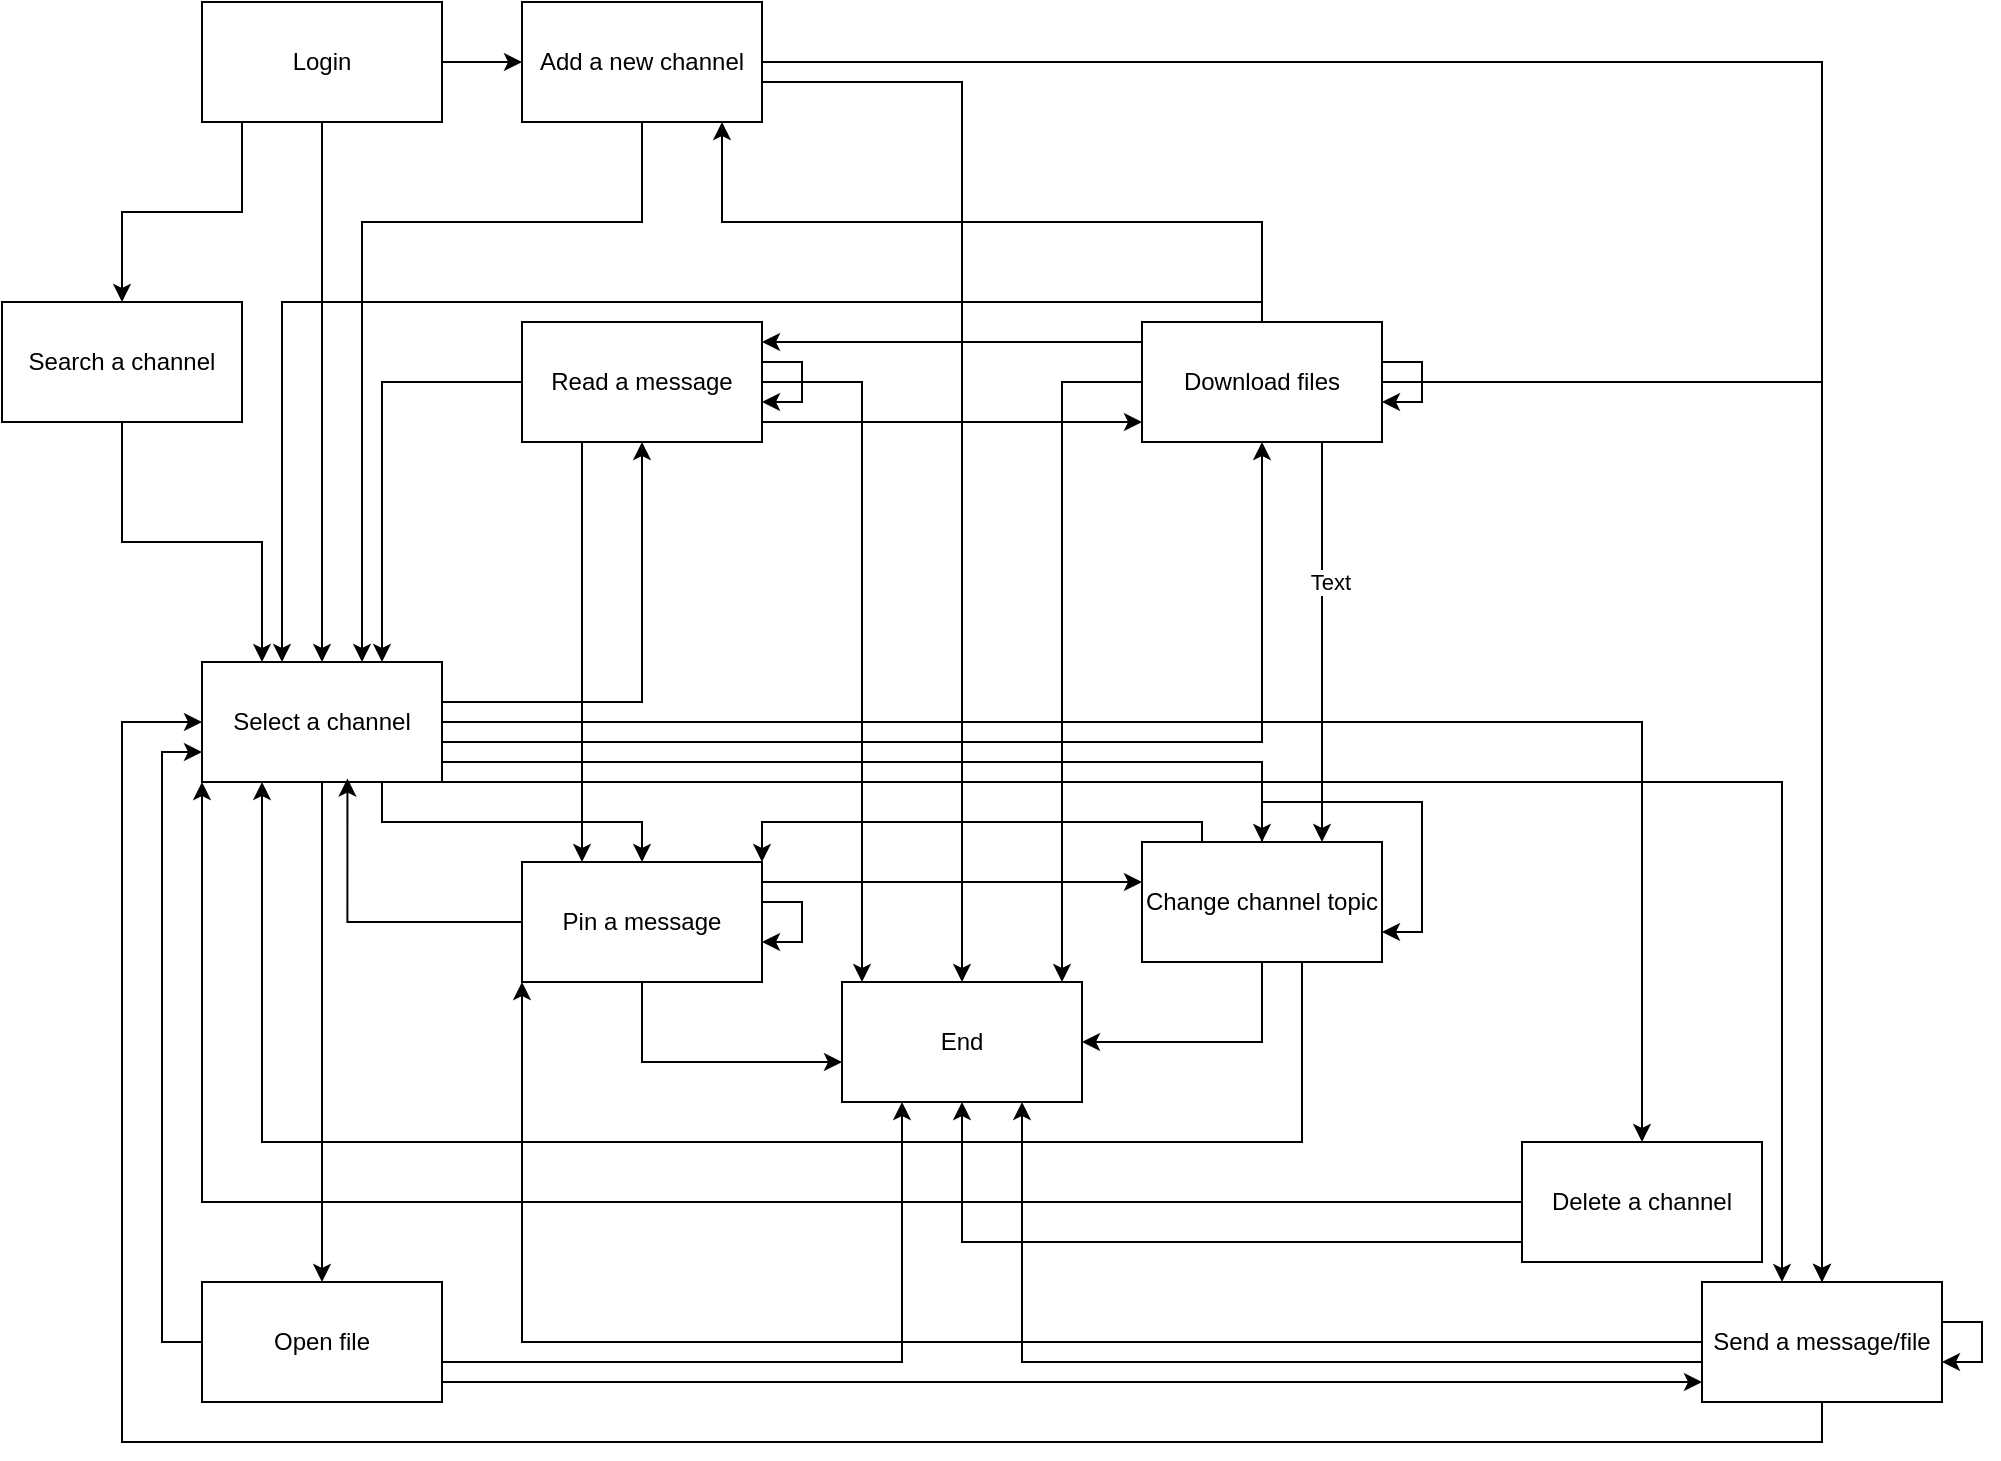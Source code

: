 <mxfile version="22.1.3" type="github">
  <diagram name="Page-1" id="IUICJ4abyswfcAE5CkRX">
    <mxGraphModel dx="1526" dy="430" grid="1" gridSize="10" guides="1" tooltips="1" connect="1" arrows="1" fold="1" page="1" pageScale="1" pageWidth="850" pageHeight="1100" math="0" shadow="0">
      <root>
        <mxCell id="0" />
        <mxCell id="1" parent="0" />
        <mxCell id="oSj_Bxfb-G65IRj9xR7D-7" style="edgeStyle=orthogonalEdgeStyle;rounded=0;orthogonalLoop=1;jettySize=auto;html=1;entryX=0;entryY=0.5;entryDx=0;entryDy=0;" parent="1" source="oSj_Bxfb-G65IRj9xR7D-1" target="oSj_Bxfb-G65IRj9xR7D-2" edge="1">
          <mxGeometry relative="1" as="geometry" />
        </mxCell>
        <mxCell id="oSj_Bxfb-G65IRj9xR7D-14" style="edgeStyle=orthogonalEdgeStyle;rounded=0;orthogonalLoop=1;jettySize=auto;html=1;" parent="1" source="oSj_Bxfb-G65IRj9xR7D-1" target="oSj_Bxfb-G65IRj9xR7D-9" edge="1">
          <mxGeometry relative="1" as="geometry">
            <Array as="points">
              <mxPoint x="110" y="405" />
              <mxPoint x="50" y="405" />
            </Array>
          </mxGeometry>
        </mxCell>
        <mxCell id="oSj_Bxfb-G65IRj9xR7D-17" style="edgeStyle=orthogonalEdgeStyle;rounded=0;orthogonalLoop=1;jettySize=auto;html=1;" parent="1" source="oSj_Bxfb-G65IRj9xR7D-1" target="oSj_Bxfb-G65IRj9xR7D-12" edge="1">
          <mxGeometry relative="1" as="geometry" />
        </mxCell>
        <mxCell id="oSj_Bxfb-G65IRj9xR7D-1" value="Login" style="rounded=0;whiteSpace=wrap;html=1;" parent="1" vertex="1">
          <mxGeometry x="90" y="300" width="120" height="60" as="geometry" />
        </mxCell>
        <mxCell id="oSj_Bxfb-G65IRj9xR7D-11" style="edgeStyle=orthogonalEdgeStyle;rounded=0;orthogonalLoop=1;jettySize=auto;html=1;" parent="1" source="oSj_Bxfb-G65IRj9xR7D-2" target="oSj_Bxfb-G65IRj9xR7D-3" edge="1">
          <mxGeometry relative="1" as="geometry" />
        </mxCell>
        <mxCell id="9ImhwKFZS01UdK5u9Hjt-4" style="edgeStyle=orthogonalEdgeStyle;rounded=0;orthogonalLoop=1;jettySize=auto;html=1;" edge="1" parent="1" source="oSj_Bxfb-G65IRj9xR7D-2" target="oSj_Bxfb-G65IRj9xR7D-27">
          <mxGeometry relative="1" as="geometry">
            <Array as="points">
              <mxPoint x="470" y="340" />
            </Array>
          </mxGeometry>
        </mxCell>
        <mxCell id="9ImhwKFZS01UdK5u9Hjt-6" style="edgeStyle=orthogonalEdgeStyle;rounded=0;orthogonalLoop=1;jettySize=auto;html=1;" edge="1" parent="1" source="oSj_Bxfb-G65IRj9xR7D-2" target="oSj_Bxfb-G65IRj9xR7D-12">
          <mxGeometry relative="1" as="geometry">
            <Array as="points">
              <mxPoint x="310" y="410" />
              <mxPoint x="170" y="410" />
            </Array>
          </mxGeometry>
        </mxCell>
        <mxCell id="oSj_Bxfb-G65IRj9xR7D-2" value="Add a new channel" style="rounded=0;whiteSpace=wrap;html=1;" parent="1" vertex="1">
          <mxGeometry x="250" y="300" width="120" height="60" as="geometry" />
        </mxCell>
        <mxCell id="oSj_Bxfb-G65IRj9xR7D-32" style="edgeStyle=orthogonalEdgeStyle;rounded=0;orthogonalLoop=1;jettySize=auto;html=1;entryX=0.75;entryY=1;entryDx=0;entryDy=0;" parent="1" source="oSj_Bxfb-G65IRj9xR7D-3" target="oSj_Bxfb-G65IRj9xR7D-27" edge="1">
          <mxGeometry relative="1" as="geometry">
            <Array as="points">
              <mxPoint x="500" y="980" />
            </Array>
          </mxGeometry>
        </mxCell>
        <mxCell id="9ImhwKFZS01UdK5u9Hjt-11" style="edgeStyle=orthogonalEdgeStyle;rounded=0;orthogonalLoop=1;jettySize=auto;html=1;entryX=0;entryY=0.5;entryDx=0;entryDy=0;" edge="1" parent="1" source="oSj_Bxfb-G65IRj9xR7D-3" target="oSj_Bxfb-G65IRj9xR7D-12">
          <mxGeometry relative="1" as="geometry">
            <Array as="points">
              <mxPoint x="900" y="1020" />
              <mxPoint x="50" y="1020" />
              <mxPoint x="50" y="660" />
            </Array>
          </mxGeometry>
        </mxCell>
        <mxCell id="9ImhwKFZS01UdK5u9Hjt-18" style="edgeStyle=orthogonalEdgeStyle;rounded=0;orthogonalLoop=1;jettySize=auto;html=1;entryX=0;entryY=1;entryDx=0;entryDy=0;" edge="1" parent="1" source="oSj_Bxfb-G65IRj9xR7D-3" target="oSj_Bxfb-G65IRj9xR7D-25">
          <mxGeometry relative="1" as="geometry" />
        </mxCell>
        <mxCell id="oSj_Bxfb-G65IRj9xR7D-3" value="Send a message/file" style="rounded=0;whiteSpace=wrap;html=1;" parent="1" vertex="1">
          <mxGeometry x="840" y="940" width="120" height="60" as="geometry" />
        </mxCell>
        <mxCell id="oSj_Bxfb-G65IRj9xR7D-49" style="edgeStyle=orthogonalEdgeStyle;rounded=0;orthogonalLoop=1;jettySize=auto;html=1;" parent="1" source="oSj_Bxfb-G65IRj9xR7D-9" target="oSj_Bxfb-G65IRj9xR7D-12" edge="1">
          <mxGeometry relative="1" as="geometry">
            <Array as="points">
              <mxPoint x="50" y="570" />
              <mxPoint x="120" y="570" />
            </Array>
          </mxGeometry>
        </mxCell>
        <mxCell id="oSj_Bxfb-G65IRj9xR7D-9" value="Search a channel" style="rounded=0;whiteSpace=wrap;html=1;" parent="1" vertex="1">
          <mxGeometry x="-10" y="450" width="120" height="60" as="geometry" />
        </mxCell>
        <mxCell id="oSj_Bxfb-G65IRj9xR7D-30" style="edgeStyle=orthogonalEdgeStyle;rounded=0;orthogonalLoop=1;jettySize=auto;html=1;" parent="1" source="oSj_Bxfb-G65IRj9xR7D-10" target="oSj_Bxfb-G65IRj9xR7D-27" edge="1">
          <mxGeometry relative="1" as="geometry">
            <Array as="points">
              <mxPoint x="470" y="920" />
            </Array>
          </mxGeometry>
        </mxCell>
        <mxCell id="9ImhwKFZS01UdK5u9Hjt-1" style="edgeStyle=orthogonalEdgeStyle;rounded=0;orthogonalLoop=1;jettySize=auto;html=1;entryX=0;entryY=1;entryDx=0;entryDy=0;" edge="1" parent="1" source="oSj_Bxfb-G65IRj9xR7D-10" target="oSj_Bxfb-G65IRj9xR7D-12">
          <mxGeometry relative="1" as="geometry" />
        </mxCell>
        <mxCell id="oSj_Bxfb-G65IRj9xR7D-10" value="Delete a channel" style="rounded=0;whiteSpace=wrap;html=1;" parent="1" vertex="1">
          <mxGeometry x="750" y="870" width="120" height="60" as="geometry" />
        </mxCell>
        <mxCell id="oSj_Bxfb-G65IRj9xR7D-16" style="edgeStyle=orthogonalEdgeStyle;rounded=0;orthogonalLoop=1;jettySize=auto;html=1;" parent="1" source="oSj_Bxfb-G65IRj9xR7D-12" target="oSj_Bxfb-G65IRj9xR7D-3" edge="1">
          <mxGeometry relative="1" as="geometry">
            <Array as="points">
              <mxPoint x="880" y="690" />
            </Array>
          </mxGeometry>
        </mxCell>
        <mxCell id="oSj_Bxfb-G65IRj9xR7D-19" style="edgeStyle=orthogonalEdgeStyle;rounded=0;orthogonalLoop=1;jettySize=auto;html=1;" parent="1" source="oSj_Bxfb-G65IRj9xR7D-12" target="oSj_Bxfb-G65IRj9xR7D-10" edge="1">
          <mxGeometry relative="1" as="geometry" />
        </mxCell>
        <mxCell id="oSj_Bxfb-G65IRj9xR7D-22" style="edgeStyle=orthogonalEdgeStyle;rounded=0;orthogonalLoop=1;jettySize=auto;html=1;" parent="1" source="oSj_Bxfb-G65IRj9xR7D-12" target="oSj_Bxfb-G65IRj9xR7D-21" edge="1">
          <mxGeometry relative="1" as="geometry">
            <Array as="points">
              <mxPoint x="620" y="680" />
            </Array>
          </mxGeometry>
        </mxCell>
        <mxCell id="oSj_Bxfb-G65IRj9xR7D-24" style="edgeStyle=orthogonalEdgeStyle;rounded=0;orthogonalLoop=1;jettySize=auto;html=1;" parent="1" source="oSj_Bxfb-G65IRj9xR7D-12" target="oSj_Bxfb-G65IRj9xR7D-23" edge="1">
          <mxGeometry relative="1" as="geometry">
            <Array as="points">
              <mxPoint x="620" y="670" />
            </Array>
          </mxGeometry>
        </mxCell>
        <mxCell id="oSj_Bxfb-G65IRj9xR7D-26" style="edgeStyle=orthogonalEdgeStyle;rounded=0;orthogonalLoop=1;jettySize=auto;html=1;" parent="1" source="oSj_Bxfb-G65IRj9xR7D-12" target="oSj_Bxfb-G65IRj9xR7D-25" edge="1">
          <mxGeometry relative="1" as="geometry">
            <Array as="points">
              <mxPoint x="180" y="710" />
              <mxPoint x="310" y="710" />
            </Array>
          </mxGeometry>
        </mxCell>
        <mxCell id="oSj_Bxfb-G65IRj9xR7D-36" style="edgeStyle=orthogonalEdgeStyle;rounded=0;orthogonalLoop=1;jettySize=auto;html=1;" parent="1" source="oSj_Bxfb-G65IRj9xR7D-12" target="oSj_Bxfb-G65IRj9xR7D-35" edge="1">
          <mxGeometry relative="1" as="geometry" />
        </mxCell>
        <mxCell id="oSj_Bxfb-G65IRj9xR7D-42" style="edgeStyle=orthogonalEdgeStyle;rounded=0;orthogonalLoop=1;jettySize=auto;html=1;" parent="1" source="oSj_Bxfb-G65IRj9xR7D-12" target="oSj_Bxfb-G65IRj9xR7D-41" edge="1">
          <mxGeometry relative="1" as="geometry">
            <Array as="points">
              <mxPoint x="310" y="650" />
            </Array>
          </mxGeometry>
        </mxCell>
        <mxCell id="oSj_Bxfb-G65IRj9xR7D-12" value="Select a channel" style="rounded=0;whiteSpace=wrap;html=1;" parent="1" vertex="1">
          <mxGeometry x="90" y="630" width="120" height="60" as="geometry" />
        </mxCell>
        <mxCell id="oSj_Bxfb-G65IRj9xR7D-29" style="edgeStyle=orthogonalEdgeStyle;rounded=0;orthogonalLoop=1;jettySize=auto;html=1;" parent="1" source="oSj_Bxfb-G65IRj9xR7D-21" target="oSj_Bxfb-G65IRj9xR7D-27" edge="1">
          <mxGeometry relative="1" as="geometry">
            <Array as="points">
              <mxPoint x="620" y="820" />
            </Array>
          </mxGeometry>
        </mxCell>
        <mxCell id="9ImhwKFZS01UdK5u9Hjt-10" style="edgeStyle=orthogonalEdgeStyle;rounded=0;orthogonalLoop=1;jettySize=auto;html=1;entryX=0.25;entryY=1;entryDx=0;entryDy=0;" edge="1" parent="1" source="oSj_Bxfb-G65IRj9xR7D-21" target="oSj_Bxfb-G65IRj9xR7D-12">
          <mxGeometry relative="1" as="geometry">
            <Array as="points">
              <mxPoint x="640" y="870" />
              <mxPoint x="120" y="870" />
            </Array>
          </mxGeometry>
        </mxCell>
        <mxCell id="9ImhwKFZS01UdK5u9Hjt-14" style="edgeStyle=orthogonalEdgeStyle;rounded=0;orthogonalLoop=1;jettySize=auto;html=1;entryX=1;entryY=0;entryDx=0;entryDy=0;" edge="1" parent="1" source="oSj_Bxfb-G65IRj9xR7D-21" target="oSj_Bxfb-G65IRj9xR7D-25">
          <mxGeometry relative="1" as="geometry">
            <Array as="points">
              <mxPoint x="590" y="710" />
              <mxPoint x="370" y="710" />
            </Array>
          </mxGeometry>
        </mxCell>
        <mxCell id="oSj_Bxfb-G65IRj9xR7D-21" value="Change channel topic" style="rounded=0;whiteSpace=wrap;html=1;" parent="1" vertex="1">
          <mxGeometry x="560" y="720" width="120" height="60" as="geometry" />
        </mxCell>
        <mxCell id="oSj_Bxfb-G65IRj9xR7D-48" style="edgeStyle=orthogonalEdgeStyle;rounded=0;orthogonalLoop=1;jettySize=auto;html=1;" parent="1" source="oSj_Bxfb-G65IRj9xR7D-23" target="oSj_Bxfb-G65IRj9xR7D-3" edge="1">
          <mxGeometry relative="1" as="geometry" />
        </mxCell>
        <mxCell id="9ImhwKFZS01UdK5u9Hjt-3" style="edgeStyle=orthogonalEdgeStyle;rounded=0;orthogonalLoop=1;jettySize=auto;html=1;" edge="1" parent="1" source="oSj_Bxfb-G65IRj9xR7D-23" target="oSj_Bxfb-G65IRj9xR7D-27">
          <mxGeometry relative="1" as="geometry">
            <Array as="points">
              <mxPoint x="520" y="490" />
            </Array>
          </mxGeometry>
        </mxCell>
        <mxCell id="9ImhwKFZS01UdK5u9Hjt-13" style="edgeStyle=orthogonalEdgeStyle;rounded=0;orthogonalLoop=1;jettySize=auto;html=1;" edge="1" parent="1" source="oSj_Bxfb-G65IRj9xR7D-23" target="oSj_Bxfb-G65IRj9xR7D-21">
          <mxGeometry relative="1" as="geometry">
            <Array as="points">
              <mxPoint x="650" y="620" />
              <mxPoint x="650" y="620" />
            </Array>
          </mxGeometry>
        </mxCell>
        <mxCell id="9ImhwKFZS01UdK5u9Hjt-20" value="Text" style="edgeLabel;html=1;align=center;verticalAlign=middle;resizable=0;points=[];" vertex="1" connectable="0" parent="9ImhwKFZS01UdK5u9Hjt-13">
          <mxGeometry x="-0.3" y="4" relative="1" as="geometry">
            <mxPoint as="offset" />
          </mxGeometry>
        </mxCell>
        <mxCell id="9ImhwKFZS01UdK5u9Hjt-15" style="edgeStyle=orthogonalEdgeStyle;rounded=0;orthogonalLoop=1;jettySize=auto;html=1;" edge="1" parent="1" source="oSj_Bxfb-G65IRj9xR7D-23" target="oSj_Bxfb-G65IRj9xR7D-41">
          <mxGeometry relative="1" as="geometry">
            <Array as="points">
              <mxPoint x="460" y="470" />
              <mxPoint x="460" y="470" />
            </Array>
          </mxGeometry>
        </mxCell>
        <mxCell id="9ImhwKFZS01UdK5u9Hjt-19" style="edgeStyle=orthogonalEdgeStyle;rounded=0;orthogonalLoop=1;jettySize=auto;html=1;" edge="1" parent="1" source="oSj_Bxfb-G65IRj9xR7D-23" target="oSj_Bxfb-G65IRj9xR7D-2">
          <mxGeometry relative="1" as="geometry">
            <Array as="points">
              <mxPoint x="620" y="410" />
              <mxPoint x="350" y="410" />
            </Array>
          </mxGeometry>
        </mxCell>
        <mxCell id="oSj_Bxfb-G65IRj9xR7D-23" value="Download files" style="rounded=0;whiteSpace=wrap;html=1;" parent="1" vertex="1">
          <mxGeometry x="560" y="460" width="120" height="60" as="geometry" />
        </mxCell>
        <mxCell id="oSj_Bxfb-G65IRj9xR7D-28" style="edgeStyle=orthogonalEdgeStyle;rounded=0;orthogonalLoop=1;jettySize=auto;html=1;" parent="1" source="oSj_Bxfb-G65IRj9xR7D-25" target="oSj_Bxfb-G65IRj9xR7D-27" edge="1">
          <mxGeometry relative="1" as="geometry">
            <Array as="points">
              <mxPoint x="310" y="830" />
            </Array>
          </mxGeometry>
        </mxCell>
        <mxCell id="9ImhwKFZS01UdK5u9Hjt-17" style="edgeStyle=orthogonalEdgeStyle;rounded=0;orthogonalLoop=1;jettySize=auto;html=1;" edge="1" parent="1" source="oSj_Bxfb-G65IRj9xR7D-25" target="oSj_Bxfb-G65IRj9xR7D-21">
          <mxGeometry relative="1" as="geometry">
            <Array as="points">
              <mxPoint x="510" y="740" />
              <mxPoint x="510" y="740" />
            </Array>
          </mxGeometry>
        </mxCell>
        <mxCell id="oSj_Bxfb-G65IRj9xR7D-25" value="Pin a message" style="rounded=0;whiteSpace=wrap;html=1;" parent="1" vertex="1">
          <mxGeometry x="250" y="730" width="120" height="60" as="geometry" />
        </mxCell>
        <mxCell id="oSj_Bxfb-G65IRj9xR7D-27" value="End" style="rounded=0;whiteSpace=wrap;html=1;" parent="1" vertex="1">
          <mxGeometry x="410" y="790" width="120" height="60" as="geometry" />
        </mxCell>
        <mxCell id="oSj_Bxfb-G65IRj9xR7D-31" style="edgeStyle=orthogonalEdgeStyle;rounded=0;orthogonalLoop=1;jettySize=auto;html=1;" parent="1" source="oSj_Bxfb-G65IRj9xR7D-3" target="oSj_Bxfb-G65IRj9xR7D-3" edge="1">
          <mxGeometry relative="1" as="geometry" />
        </mxCell>
        <mxCell id="oSj_Bxfb-G65IRj9xR7D-37" style="edgeStyle=orthogonalEdgeStyle;rounded=0;orthogonalLoop=1;jettySize=auto;html=1;" parent="1" source="oSj_Bxfb-G65IRj9xR7D-35" target="oSj_Bxfb-G65IRj9xR7D-27" edge="1">
          <mxGeometry relative="1" as="geometry">
            <Array as="points">
              <mxPoint x="440" y="980" />
            </Array>
          </mxGeometry>
        </mxCell>
        <mxCell id="oSj_Bxfb-G65IRj9xR7D-39" style="edgeStyle=orthogonalEdgeStyle;rounded=0;orthogonalLoop=1;jettySize=auto;html=1;" parent="1" source="oSj_Bxfb-G65IRj9xR7D-35" target="oSj_Bxfb-G65IRj9xR7D-3" edge="1">
          <mxGeometry relative="1" as="geometry">
            <Array as="points">
              <mxPoint x="520" y="990" />
              <mxPoint x="520" y="990" />
            </Array>
          </mxGeometry>
        </mxCell>
        <mxCell id="9ImhwKFZS01UdK5u9Hjt-12" style="edgeStyle=orthogonalEdgeStyle;rounded=0;orthogonalLoop=1;jettySize=auto;html=1;entryX=0;entryY=0.75;entryDx=0;entryDy=0;" edge="1" parent="1" source="oSj_Bxfb-G65IRj9xR7D-35" target="oSj_Bxfb-G65IRj9xR7D-12">
          <mxGeometry relative="1" as="geometry">
            <Array as="points">
              <mxPoint x="70" y="970" />
              <mxPoint x="70" y="675" />
            </Array>
          </mxGeometry>
        </mxCell>
        <mxCell id="oSj_Bxfb-G65IRj9xR7D-35" value="Open file" style="rounded=0;whiteSpace=wrap;html=1;" parent="1" vertex="1">
          <mxGeometry x="90" y="940" width="120" height="60" as="geometry" />
        </mxCell>
        <mxCell id="oSj_Bxfb-G65IRj9xR7D-44" style="edgeStyle=orthogonalEdgeStyle;rounded=0;orthogonalLoop=1;jettySize=auto;html=1;" parent="1" source="oSj_Bxfb-G65IRj9xR7D-41" target="oSj_Bxfb-G65IRj9xR7D-27" edge="1">
          <mxGeometry relative="1" as="geometry">
            <Array as="points">
              <mxPoint x="420" y="490" />
            </Array>
          </mxGeometry>
        </mxCell>
        <mxCell id="9ImhwKFZS01UdK5u9Hjt-7" style="edgeStyle=orthogonalEdgeStyle;rounded=0;orthogonalLoop=1;jettySize=auto;html=1;entryX=0.75;entryY=0;entryDx=0;entryDy=0;" edge="1" parent="1" source="oSj_Bxfb-G65IRj9xR7D-41" target="oSj_Bxfb-G65IRj9xR7D-12">
          <mxGeometry relative="1" as="geometry" />
        </mxCell>
        <mxCell id="9ImhwKFZS01UdK5u9Hjt-21" style="edgeStyle=orthogonalEdgeStyle;rounded=0;orthogonalLoop=1;jettySize=auto;html=1;" edge="1" parent="1" source="oSj_Bxfb-G65IRj9xR7D-41" target="oSj_Bxfb-G65IRj9xR7D-23">
          <mxGeometry relative="1" as="geometry">
            <Array as="points">
              <mxPoint x="460" y="510" />
              <mxPoint x="460" y="510" />
            </Array>
          </mxGeometry>
        </mxCell>
        <mxCell id="9ImhwKFZS01UdK5u9Hjt-22" style="edgeStyle=orthogonalEdgeStyle;rounded=0;orthogonalLoop=1;jettySize=auto;html=1;entryX=0.25;entryY=0;entryDx=0;entryDy=0;" edge="1" parent="1" source="oSj_Bxfb-G65IRj9xR7D-41" target="oSj_Bxfb-G65IRj9xR7D-25">
          <mxGeometry relative="1" as="geometry">
            <Array as="points">
              <mxPoint x="280" y="570" />
              <mxPoint x="280" y="570" />
            </Array>
          </mxGeometry>
        </mxCell>
        <mxCell id="oSj_Bxfb-G65IRj9xR7D-41" value="Read a message" style="rounded=0;whiteSpace=wrap;html=1;" parent="1" vertex="1">
          <mxGeometry x="250" y="460" width="120" height="60" as="geometry" />
        </mxCell>
        <mxCell id="oSj_Bxfb-G65IRj9xR7D-43" style="edgeStyle=orthogonalEdgeStyle;rounded=0;orthogonalLoop=1;jettySize=auto;html=1;" parent="1" source="oSj_Bxfb-G65IRj9xR7D-41" target="oSj_Bxfb-G65IRj9xR7D-41" edge="1">
          <mxGeometry relative="1" as="geometry" />
        </mxCell>
        <mxCell id="oSj_Bxfb-G65IRj9xR7D-45" style="edgeStyle=orthogonalEdgeStyle;rounded=0;orthogonalLoop=1;jettySize=auto;html=1;" parent="1" source="oSj_Bxfb-G65IRj9xR7D-25" target="oSj_Bxfb-G65IRj9xR7D-25" edge="1">
          <mxGeometry relative="1" as="geometry" />
        </mxCell>
        <mxCell id="oSj_Bxfb-G65IRj9xR7D-47" style="edgeStyle=orthogonalEdgeStyle;rounded=0;orthogonalLoop=1;jettySize=auto;html=1;" parent="1" source="oSj_Bxfb-G65IRj9xR7D-23" target="oSj_Bxfb-G65IRj9xR7D-23" edge="1">
          <mxGeometry relative="1" as="geometry" />
        </mxCell>
        <mxCell id="oSj_Bxfb-G65IRj9xR7D-50" style="edgeStyle=orthogonalEdgeStyle;rounded=0;orthogonalLoop=1;jettySize=auto;html=1;entryX=1;entryY=0.75;entryDx=0;entryDy=0;" parent="1" source="oSj_Bxfb-G65IRj9xR7D-21" target="oSj_Bxfb-G65IRj9xR7D-21" edge="1">
          <mxGeometry relative="1" as="geometry" />
        </mxCell>
        <mxCell id="9ImhwKFZS01UdK5u9Hjt-8" style="edgeStyle=orthogonalEdgeStyle;rounded=0;orthogonalLoop=1;jettySize=auto;html=1;" edge="1" parent="1" source="oSj_Bxfb-G65IRj9xR7D-23" target="oSj_Bxfb-G65IRj9xR7D-12">
          <mxGeometry relative="1" as="geometry">
            <Array as="points">
              <mxPoint x="620" y="450" />
              <mxPoint x="130" y="450" />
            </Array>
          </mxGeometry>
        </mxCell>
        <mxCell id="9ImhwKFZS01UdK5u9Hjt-9" style="edgeStyle=orthogonalEdgeStyle;rounded=0;orthogonalLoop=1;jettySize=auto;html=1;entryX=0.606;entryY=0.971;entryDx=0;entryDy=0;entryPerimeter=0;" edge="1" parent="1" source="oSj_Bxfb-G65IRj9xR7D-25" target="oSj_Bxfb-G65IRj9xR7D-12">
          <mxGeometry relative="1" as="geometry" />
        </mxCell>
      </root>
    </mxGraphModel>
  </diagram>
</mxfile>
